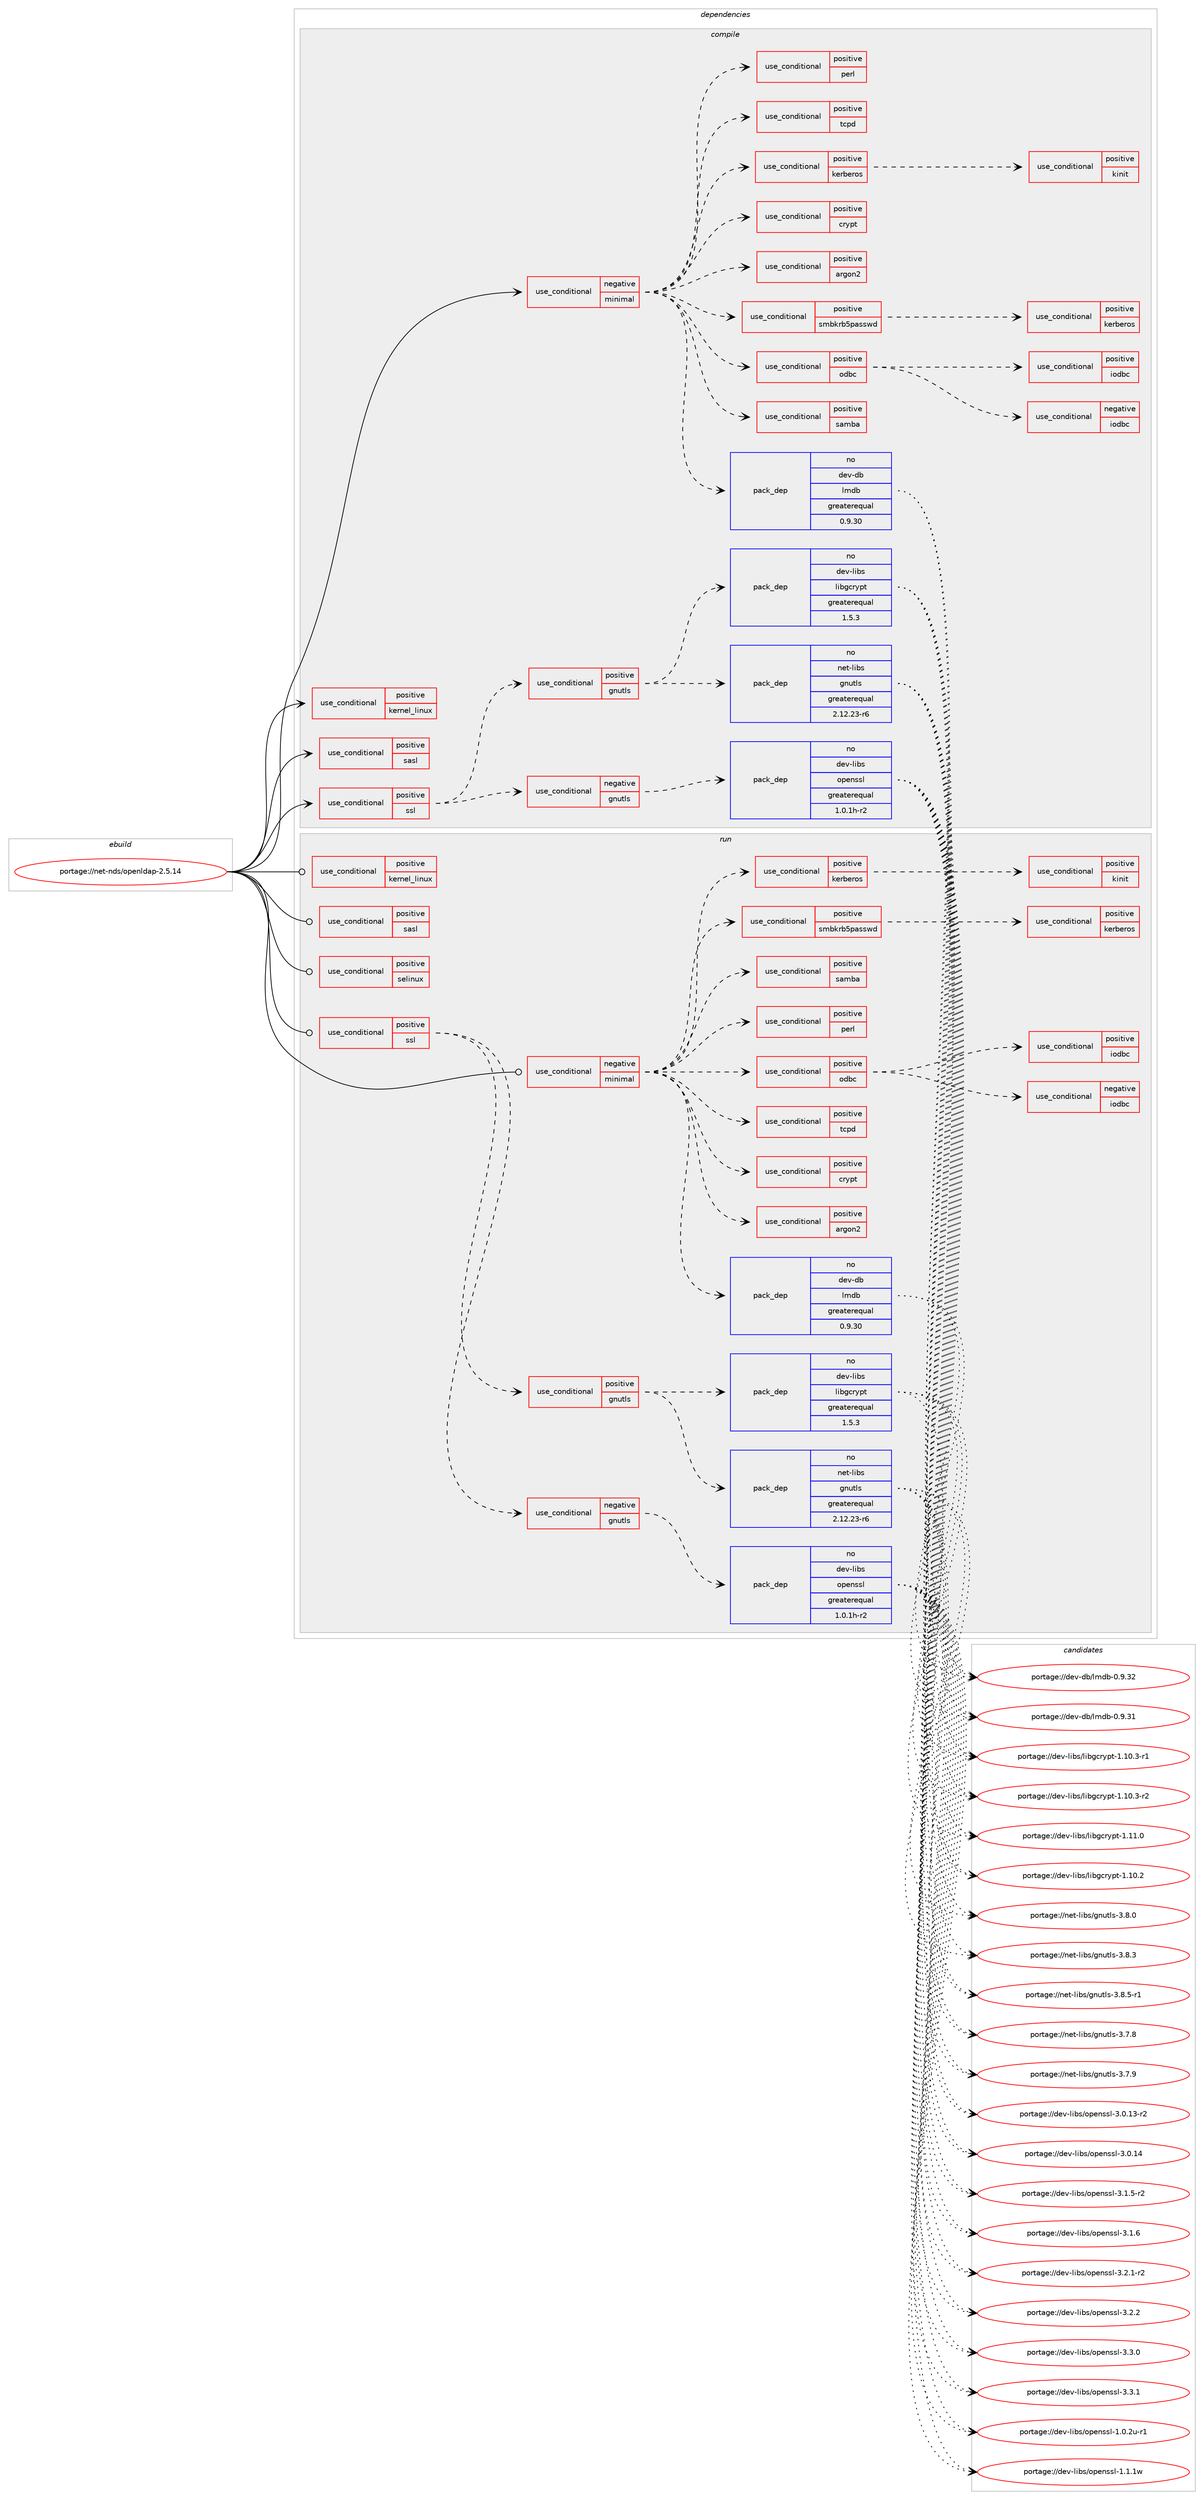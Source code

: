 digraph prolog {

# *************
# Graph options
# *************

newrank=true;
concentrate=true;
compound=true;
graph [rankdir=LR,fontname=Helvetica,fontsize=10,ranksep=1.5];#, ranksep=2.5, nodesep=0.2];
edge  [arrowhead=vee];
node  [fontname=Helvetica,fontsize=10];

# **********
# The ebuild
# **********

subgraph cluster_leftcol {
color=gray;
rank=same;
label=<<i>ebuild</i>>;
id [label="portage://net-nds/openldap-2.5.14", color=red, width=4, href="../net-nds/openldap-2.5.14.svg"];
}

# ****************
# The dependencies
# ****************

subgraph cluster_midcol {
color=gray;
label=<<i>dependencies</i>>;
subgraph cluster_compile {
fillcolor="#eeeeee";
style=filled;
label=<<i>compile</i>>;
subgraph cond97240 {
dependency191754 [label=<<TABLE BORDER="0" CELLBORDER="1" CELLSPACING="0" CELLPADDING="4"><TR><TD ROWSPAN="3" CELLPADDING="10">use_conditional</TD></TR><TR><TD>negative</TD></TR><TR><TD>minimal</TD></TR></TABLE>>, shape=none, color=red];
# *** BEGIN UNKNOWN DEPENDENCY TYPE (TODO) ***
# dependency191754 -> package_dependency(portage://net-nds/openldap-2.5.14,install,no,dev-libs,libltdl,none,[,,],[],[])
# *** END UNKNOWN DEPENDENCY TYPE (TODO) ***

# *** BEGIN UNKNOWN DEPENDENCY TYPE (TODO) ***
# dependency191754 -> package_dependency(portage://net-nds/openldap-2.5.14,install,no,sys-fs,e2fsprogs,none,[,,],[],[])
# *** END UNKNOWN DEPENDENCY TYPE (TODO) ***

subgraph pack91838 {
dependency191755 [label=<<TABLE BORDER="0" CELLBORDER="1" CELLSPACING="0" CELLPADDING="4" WIDTH="220"><TR><TD ROWSPAN="6" CELLPADDING="30">pack_dep</TD></TR><TR><TD WIDTH="110">no</TD></TR><TR><TD>dev-db</TD></TR><TR><TD>lmdb</TD></TR><TR><TD>greaterequal</TD></TR><TR><TD>0.9.30</TD></TR></TABLE>>, shape=none, color=blue];
}
dependency191754:e -> dependency191755:w [weight=20,style="dashed",arrowhead="vee"];
subgraph cond97241 {
dependency191756 [label=<<TABLE BORDER="0" CELLBORDER="1" CELLSPACING="0" CELLPADDING="4"><TR><TD ROWSPAN="3" CELLPADDING="10">use_conditional</TD></TR><TR><TD>positive</TD></TR><TR><TD>argon2</TD></TR></TABLE>>, shape=none, color=red];
# *** BEGIN UNKNOWN DEPENDENCY TYPE (TODO) ***
# dependency191756 -> package_dependency(portage://net-nds/openldap-2.5.14,install,no,app-crypt,argon2,none,[,,],any_same_slot,[])
# *** END UNKNOWN DEPENDENCY TYPE (TODO) ***

}
dependency191754:e -> dependency191756:w [weight=20,style="dashed",arrowhead="vee"];
subgraph cond97242 {
dependency191757 [label=<<TABLE BORDER="0" CELLBORDER="1" CELLSPACING="0" CELLPADDING="4"><TR><TD ROWSPAN="3" CELLPADDING="10">use_conditional</TD></TR><TR><TD>positive</TD></TR><TR><TD>crypt</TD></TR></TABLE>>, shape=none, color=red];
# *** BEGIN UNKNOWN DEPENDENCY TYPE (TODO) ***
# dependency191757 -> package_dependency(portage://net-nds/openldap-2.5.14,install,no,virtual,libcrypt,none,[,,],any_same_slot,[])
# *** END UNKNOWN DEPENDENCY TYPE (TODO) ***

}
dependency191754:e -> dependency191757:w [weight=20,style="dashed",arrowhead="vee"];
subgraph cond97243 {
dependency191758 [label=<<TABLE BORDER="0" CELLBORDER="1" CELLSPACING="0" CELLPADDING="4"><TR><TD ROWSPAN="3" CELLPADDING="10">use_conditional</TD></TR><TR><TD>positive</TD></TR><TR><TD>tcpd</TD></TR></TABLE>>, shape=none, color=red];
# *** BEGIN UNKNOWN DEPENDENCY TYPE (TODO) ***
# dependency191758 -> package_dependency(portage://net-nds/openldap-2.5.14,install,no,sys-apps,tcp-wrappers,none,[,,],[],[])
# *** END UNKNOWN DEPENDENCY TYPE (TODO) ***

}
dependency191754:e -> dependency191758:w [weight=20,style="dashed",arrowhead="vee"];
subgraph cond97244 {
dependency191759 [label=<<TABLE BORDER="0" CELLBORDER="1" CELLSPACING="0" CELLPADDING="4"><TR><TD ROWSPAN="3" CELLPADDING="10">use_conditional</TD></TR><TR><TD>positive</TD></TR><TR><TD>odbc</TD></TR></TABLE>>, shape=none, color=red];
subgraph cond97245 {
dependency191760 [label=<<TABLE BORDER="0" CELLBORDER="1" CELLSPACING="0" CELLPADDING="4"><TR><TD ROWSPAN="3" CELLPADDING="10">use_conditional</TD></TR><TR><TD>negative</TD></TR><TR><TD>iodbc</TD></TR></TABLE>>, shape=none, color=red];
# *** BEGIN UNKNOWN DEPENDENCY TYPE (TODO) ***
# dependency191760 -> package_dependency(portage://net-nds/openldap-2.5.14,install,no,dev-db,unixODBC,none,[,,],[],[])
# *** END UNKNOWN DEPENDENCY TYPE (TODO) ***

}
dependency191759:e -> dependency191760:w [weight=20,style="dashed",arrowhead="vee"];
subgraph cond97246 {
dependency191761 [label=<<TABLE BORDER="0" CELLBORDER="1" CELLSPACING="0" CELLPADDING="4"><TR><TD ROWSPAN="3" CELLPADDING="10">use_conditional</TD></TR><TR><TD>positive</TD></TR><TR><TD>iodbc</TD></TR></TABLE>>, shape=none, color=red];
# *** BEGIN UNKNOWN DEPENDENCY TYPE (TODO) ***
# dependency191761 -> package_dependency(portage://net-nds/openldap-2.5.14,install,no,dev-db,libiodbc,none,[,,],[],[])
# *** END UNKNOWN DEPENDENCY TYPE (TODO) ***

}
dependency191759:e -> dependency191761:w [weight=20,style="dashed",arrowhead="vee"];
}
dependency191754:e -> dependency191759:w [weight=20,style="dashed",arrowhead="vee"];
subgraph cond97247 {
dependency191762 [label=<<TABLE BORDER="0" CELLBORDER="1" CELLSPACING="0" CELLPADDING="4"><TR><TD ROWSPAN="3" CELLPADDING="10">use_conditional</TD></TR><TR><TD>positive</TD></TR><TR><TD>perl</TD></TR></TABLE>>, shape=none, color=red];
# *** BEGIN UNKNOWN DEPENDENCY TYPE (TODO) ***
# dependency191762 -> package_dependency(portage://net-nds/openldap-2.5.14,install,no,dev-lang,perl,none,[,,],any_same_slot,[use(disable(build),negative)])
# *** END UNKNOWN DEPENDENCY TYPE (TODO) ***

}
dependency191754:e -> dependency191762:w [weight=20,style="dashed",arrowhead="vee"];
subgraph cond97248 {
dependency191763 [label=<<TABLE BORDER="0" CELLBORDER="1" CELLSPACING="0" CELLPADDING="4"><TR><TD ROWSPAN="3" CELLPADDING="10">use_conditional</TD></TR><TR><TD>positive</TD></TR><TR><TD>samba</TD></TR></TABLE>>, shape=none, color=red];
# *** BEGIN UNKNOWN DEPENDENCY TYPE (TODO) ***
# dependency191763 -> package_dependency(portage://net-nds/openldap-2.5.14,install,no,dev-libs,openssl,none,[,,],[slot(0),equal],[])
# *** END UNKNOWN DEPENDENCY TYPE (TODO) ***

}
dependency191754:e -> dependency191763:w [weight=20,style="dashed",arrowhead="vee"];
subgraph cond97249 {
dependency191764 [label=<<TABLE BORDER="0" CELLBORDER="1" CELLSPACING="0" CELLPADDING="4"><TR><TD ROWSPAN="3" CELLPADDING="10">use_conditional</TD></TR><TR><TD>positive</TD></TR><TR><TD>smbkrb5passwd</TD></TR></TABLE>>, shape=none, color=red];
# *** BEGIN UNKNOWN DEPENDENCY TYPE (TODO) ***
# dependency191764 -> package_dependency(portage://net-nds/openldap-2.5.14,install,no,dev-libs,openssl,none,[,,],[slot(0),equal],[])
# *** END UNKNOWN DEPENDENCY TYPE (TODO) ***

subgraph cond97250 {
dependency191765 [label=<<TABLE BORDER="0" CELLBORDER="1" CELLSPACING="0" CELLPADDING="4"><TR><TD ROWSPAN="3" CELLPADDING="10">use_conditional</TD></TR><TR><TD>positive</TD></TR><TR><TD>kerberos</TD></TR></TABLE>>, shape=none, color=red];
# *** BEGIN UNKNOWN DEPENDENCY TYPE (TODO) ***
# dependency191765 -> package_dependency(portage://net-nds/openldap-2.5.14,install,no,app-crypt,heimdal,none,[,,],[],[])
# *** END UNKNOWN DEPENDENCY TYPE (TODO) ***

}
dependency191764:e -> dependency191765:w [weight=20,style="dashed",arrowhead="vee"];
}
dependency191754:e -> dependency191764:w [weight=20,style="dashed",arrowhead="vee"];
subgraph cond97251 {
dependency191766 [label=<<TABLE BORDER="0" CELLBORDER="1" CELLSPACING="0" CELLPADDING="4"><TR><TD ROWSPAN="3" CELLPADDING="10">use_conditional</TD></TR><TR><TD>positive</TD></TR><TR><TD>kerberos</TD></TR></TABLE>>, shape=none, color=red];
# *** BEGIN UNKNOWN DEPENDENCY TYPE (TODO) ***
# dependency191766 -> package_dependency(portage://net-nds/openldap-2.5.14,install,no,virtual,krb5,none,[,,],[],[])
# *** END UNKNOWN DEPENDENCY TYPE (TODO) ***

subgraph cond97252 {
dependency191767 [label=<<TABLE BORDER="0" CELLBORDER="1" CELLSPACING="0" CELLPADDING="4"><TR><TD ROWSPAN="3" CELLPADDING="10">use_conditional</TD></TR><TR><TD>positive</TD></TR><TR><TD>kinit</TD></TR></TABLE>>, shape=none, color=red];
# *** BEGIN UNKNOWN DEPENDENCY TYPE (TODO) ***
# dependency191767 -> package_dependency(portage://net-nds/openldap-2.5.14,install,weak,app-crypt,heimdal,none,[,,],[],[])
# *** END UNKNOWN DEPENDENCY TYPE (TODO) ***

}
dependency191766:e -> dependency191767:w [weight=20,style="dashed",arrowhead="vee"];
}
dependency191754:e -> dependency191766:w [weight=20,style="dashed",arrowhead="vee"];
}
id:e -> dependency191754:w [weight=20,style="solid",arrowhead="vee"];
subgraph cond97253 {
dependency191768 [label=<<TABLE BORDER="0" CELLBORDER="1" CELLSPACING="0" CELLPADDING="4"><TR><TD ROWSPAN="3" CELLPADDING="10">use_conditional</TD></TR><TR><TD>positive</TD></TR><TR><TD>kernel_linux</TD></TR></TABLE>>, shape=none, color=red];
# *** BEGIN UNKNOWN DEPENDENCY TYPE (TODO) ***
# dependency191768 -> package_dependency(portage://net-nds/openldap-2.5.14,install,no,sys-apps,util-linux,none,[,,],[],[])
# *** END UNKNOWN DEPENDENCY TYPE (TODO) ***

}
id:e -> dependency191768:w [weight=20,style="solid",arrowhead="vee"];
subgraph cond97254 {
dependency191769 [label=<<TABLE BORDER="0" CELLBORDER="1" CELLSPACING="0" CELLPADDING="4"><TR><TD ROWSPAN="3" CELLPADDING="10">use_conditional</TD></TR><TR><TD>positive</TD></TR><TR><TD>sasl</TD></TR></TABLE>>, shape=none, color=red];
# *** BEGIN UNKNOWN DEPENDENCY TYPE (TODO) ***
# dependency191769 -> package_dependency(portage://net-nds/openldap-2.5.14,install,no,dev-libs,cyrus-sasl,none,[,,],any_same_slot,[])
# *** END UNKNOWN DEPENDENCY TYPE (TODO) ***

}
id:e -> dependency191769:w [weight=20,style="solid",arrowhead="vee"];
subgraph cond97255 {
dependency191770 [label=<<TABLE BORDER="0" CELLBORDER="1" CELLSPACING="0" CELLPADDING="4"><TR><TD ROWSPAN="3" CELLPADDING="10">use_conditional</TD></TR><TR><TD>positive</TD></TR><TR><TD>ssl</TD></TR></TABLE>>, shape=none, color=red];
subgraph cond97256 {
dependency191771 [label=<<TABLE BORDER="0" CELLBORDER="1" CELLSPACING="0" CELLPADDING="4"><TR><TD ROWSPAN="3" CELLPADDING="10">use_conditional</TD></TR><TR><TD>negative</TD></TR><TR><TD>gnutls</TD></TR></TABLE>>, shape=none, color=red];
subgraph pack91839 {
dependency191772 [label=<<TABLE BORDER="0" CELLBORDER="1" CELLSPACING="0" CELLPADDING="4" WIDTH="220"><TR><TD ROWSPAN="6" CELLPADDING="30">pack_dep</TD></TR><TR><TD WIDTH="110">no</TD></TR><TR><TD>dev-libs</TD></TR><TR><TD>openssl</TD></TR><TR><TD>greaterequal</TD></TR><TR><TD>1.0.1h-r2</TD></TR></TABLE>>, shape=none, color=blue];
}
dependency191771:e -> dependency191772:w [weight=20,style="dashed",arrowhead="vee"];
}
dependency191770:e -> dependency191771:w [weight=20,style="dashed",arrowhead="vee"];
subgraph cond97257 {
dependency191773 [label=<<TABLE BORDER="0" CELLBORDER="1" CELLSPACING="0" CELLPADDING="4"><TR><TD ROWSPAN="3" CELLPADDING="10">use_conditional</TD></TR><TR><TD>positive</TD></TR><TR><TD>gnutls</TD></TR></TABLE>>, shape=none, color=red];
subgraph pack91840 {
dependency191774 [label=<<TABLE BORDER="0" CELLBORDER="1" CELLSPACING="0" CELLPADDING="4" WIDTH="220"><TR><TD ROWSPAN="6" CELLPADDING="30">pack_dep</TD></TR><TR><TD WIDTH="110">no</TD></TR><TR><TD>net-libs</TD></TR><TR><TD>gnutls</TD></TR><TR><TD>greaterequal</TD></TR><TR><TD>2.12.23-r6</TD></TR></TABLE>>, shape=none, color=blue];
}
dependency191773:e -> dependency191774:w [weight=20,style="dashed",arrowhead="vee"];
subgraph pack91841 {
dependency191775 [label=<<TABLE BORDER="0" CELLBORDER="1" CELLSPACING="0" CELLPADDING="4" WIDTH="220"><TR><TD ROWSPAN="6" CELLPADDING="30">pack_dep</TD></TR><TR><TD WIDTH="110">no</TD></TR><TR><TD>dev-libs</TD></TR><TR><TD>libgcrypt</TD></TR><TR><TD>greaterequal</TD></TR><TR><TD>1.5.3</TD></TR></TABLE>>, shape=none, color=blue];
}
dependency191773:e -> dependency191775:w [weight=20,style="dashed",arrowhead="vee"];
}
dependency191770:e -> dependency191773:w [weight=20,style="dashed",arrowhead="vee"];
}
id:e -> dependency191770:w [weight=20,style="solid",arrowhead="vee"];
# *** BEGIN UNKNOWN DEPENDENCY TYPE (TODO) ***
# id -> package_dependency(portage://net-nds/openldap-2.5.14,install,no,sys-apps,groff,none,[,,],[],[])
# *** END UNKNOWN DEPENDENCY TYPE (TODO) ***

}
subgraph cluster_compileandrun {
fillcolor="#eeeeee";
style=filled;
label=<<i>compile and run</i>>;
}
subgraph cluster_run {
fillcolor="#eeeeee";
style=filled;
label=<<i>run</i>>;
subgraph cond97258 {
dependency191776 [label=<<TABLE BORDER="0" CELLBORDER="1" CELLSPACING="0" CELLPADDING="4"><TR><TD ROWSPAN="3" CELLPADDING="10">use_conditional</TD></TR><TR><TD>negative</TD></TR><TR><TD>minimal</TD></TR></TABLE>>, shape=none, color=red];
# *** BEGIN UNKNOWN DEPENDENCY TYPE (TODO) ***
# dependency191776 -> package_dependency(portage://net-nds/openldap-2.5.14,run,no,dev-libs,libltdl,none,[,,],[],[])
# *** END UNKNOWN DEPENDENCY TYPE (TODO) ***

# *** BEGIN UNKNOWN DEPENDENCY TYPE (TODO) ***
# dependency191776 -> package_dependency(portage://net-nds/openldap-2.5.14,run,no,sys-fs,e2fsprogs,none,[,,],[],[])
# *** END UNKNOWN DEPENDENCY TYPE (TODO) ***

subgraph pack91842 {
dependency191777 [label=<<TABLE BORDER="0" CELLBORDER="1" CELLSPACING="0" CELLPADDING="4" WIDTH="220"><TR><TD ROWSPAN="6" CELLPADDING="30">pack_dep</TD></TR><TR><TD WIDTH="110">no</TD></TR><TR><TD>dev-db</TD></TR><TR><TD>lmdb</TD></TR><TR><TD>greaterequal</TD></TR><TR><TD>0.9.30</TD></TR></TABLE>>, shape=none, color=blue];
}
dependency191776:e -> dependency191777:w [weight=20,style="dashed",arrowhead="vee"];
subgraph cond97259 {
dependency191778 [label=<<TABLE BORDER="0" CELLBORDER="1" CELLSPACING="0" CELLPADDING="4"><TR><TD ROWSPAN="3" CELLPADDING="10">use_conditional</TD></TR><TR><TD>positive</TD></TR><TR><TD>argon2</TD></TR></TABLE>>, shape=none, color=red];
# *** BEGIN UNKNOWN DEPENDENCY TYPE (TODO) ***
# dependency191778 -> package_dependency(portage://net-nds/openldap-2.5.14,run,no,app-crypt,argon2,none,[,,],any_same_slot,[])
# *** END UNKNOWN DEPENDENCY TYPE (TODO) ***

}
dependency191776:e -> dependency191778:w [weight=20,style="dashed",arrowhead="vee"];
subgraph cond97260 {
dependency191779 [label=<<TABLE BORDER="0" CELLBORDER="1" CELLSPACING="0" CELLPADDING="4"><TR><TD ROWSPAN="3" CELLPADDING="10">use_conditional</TD></TR><TR><TD>positive</TD></TR><TR><TD>crypt</TD></TR></TABLE>>, shape=none, color=red];
# *** BEGIN UNKNOWN DEPENDENCY TYPE (TODO) ***
# dependency191779 -> package_dependency(portage://net-nds/openldap-2.5.14,run,no,virtual,libcrypt,none,[,,],any_same_slot,[])
# *** END UNKNOWN DEPENDENCY TYPE (TODO) ***

}
dependency191776:e -> dependency191779:w [weight=20,style="dashed",arrowhead="vee"];
subgraph cond97261 {
dependency191780 [label=<<TABLE BORDER="0" CELLBORDER="1" CELLSPACING="0" CELLPADDING="4"><TR><TD ROWSPAN="3" CELLPADDING="10">use_conditional</TD></TR><TR><TD>positive</TD></TR><TR><TD>tcpd</TD></TR></TABLE>>, shape=none, color=red];
# *** BEGIN UNKNOWN DEPENDENCY TYPE (TODO) ***
# dependency191780 -> package_dependency(portage://net-nds/openldap-2.5.14,run,no,sys-apps,tcp-wrappers,none,[,,],[],[])
# *** END UNKNOWN DEPENDENCY TYPE (TODO) ***

}
dependency191776:e -> dependency191780:w [weight=20,style="dashed",arrowhead="vee"];
subgraph cond97262 {
dependency191781 [label=<<TABLE BORDER="0" CELLBORDER="1" CELLSPACING="0" CELLPADDING="4"><TR><TD ROWSPAN="3" CELLPADDING="10">use_conditional</TD></TR><TR><TD>positive</TD></TR><TR><TD>odbc</TD></TR></TABLE>>, shape=none, color=red];
subgraph cond97263 {
dependency191782 [label=<<TABLE BORDER="0" CELLBORDER="1" CELLSPACING="0" CELLPADDING="4"><TR><TD ROWSPAN="3" CELLPADDING="10">use_conditional</TD></TR><TR><TD>negative</TD></TR><TR><TD>iodbc</TD></TR></TABLE>>, shape=none, color=red];
# *** BEGIN UNKNOWN DEPENDENCY TYPE (TODO) ***
# dependency191782 -> package_dependency(portage://net-nds/openldap-2.5.14,run,no,dev-db,unixODBC,none,[,,],[],[])
# *** END UNKNOWN DEPENDENCY TYPE (TODO) ***

}
dependency191781:e -> dependency191782:w [weight=20,style="dashed",arrowhead="vee"];
subgraph cond97264 {
dependency191783 [label=<<TABLE BORDER="0" CELLBORDER="1" CELLSPACING="0" CELLPADDING="4"><TR><TD ROWSPAN="3" CELLPADDING="10">use_conditional</TD></TR><TR><TD>positive</TD></TR><TR><TD>iodbc</TD></TR></TABLE>>, shape=none, color=red];
# *** BEGIN UNKNOWN DEPENDENCY TYPE (TODO) ***
# dependency191783 -> package_dependency(portage://net-nds/openldap-2.5.14,run,no,dev-db,libiodbc,none,[,,],[],[])
# *** END UNKNOWN DEPENDENCY TYPE (TODO) ***

}
dependency191781:e -> dependency191783:w [weight=20,style="dashed",arrowhead="vee"];
}
dependency191776:e -> dependency191781:w [weight=20,style="dashed",arrowhead="vee"];
subgraph cond97265 {
dependency191784 [label=<<TABLE BORDER="0" CELLBORDER="1" CELLSPACING="0" CELLPADDING="4"><TR><TD ROWSPAN="3" CELLPADDING="10">use_conditional</TD></TR><TR><TD>positive</TD></TR><TR><TD>perl</TD></TR></TABLE>>, shape=none, color=red];
# *** BEGIN UNKNOWN DEPENDENCY TYPE (TODO) ***
# dependency191784 -> package_dependency(portage://net-nds/openldap-2.5.14,run,no,dev-lang,perl,none,[,,],any_same_slot,[use(disable(build),negative)])
# *** END UNKNOWN DEPENDENCY TYPE (TODO) ***

}
dependency191776:e -> dependency191784:w [weight=20,style="dashed",arrowhead="vee"];
subgraph cond97266 {
dependency191785 [label=<<TABLE BORDER="0" CELLBORDER="1" CELLSPACING="0" CELLPADDING="4"><TR><TD ROWSPAN="3" CELLPADDING="10">use_conditional</TD></TR><TR><TD>positive</TD></TR><TR><TD>samba</TD></TR></TABLE>>, shape=none, color=red];
# *** BEGIN UNKNOWN DEPENDENCY TYPE (TODO) ***
# dependency191785 -> package_dependency(portage://net-nds/openldap-2.5.14,run,no,dev-libs,openssl,none,[,,],[slot(0),equal],[])
# *** END UNKNOWN DEPENDENCY TYPE (TODO) ***

}
dependency191776:e -> dependency191785:w [weight=20,style="dashed",arrowhead="vee"];
subgraph cond97267 {
dependency191786 [label=<<TABLE BORDER="0" CELLBORDER="1" CELLSPACING="0" CELLPADDING="4"><TR><TD ROWSPAN="3" CELLPADDING="10">use_conditional</TD></TR><TR><TD>positive</TD></TR><TR><TD>smbkrb5passwd</TD></TR></TABLE>>, shape=none, color=red];
# *** BEGIN UNKNOWN DEPENDENCY TYPE (TODO) ***
# dependency191786 -> package_dependency(portage://net-nds/openldap-2.5.14,run,no,dev-libs,openssl,none,[,,],[slot(0),equal],[])
# *** END UNKNOWN DEPENDENCY TYPE (TODO) ***

subgraph cond97268 {
dependency191787 [label=<<TABLE BORDER="0" CELLBORDER="1" CELLSPACING="0" CELLPADDING="4"><TR><TD ROWSPAN="3" CELLPADDING="10">use_conditional</TD></TR><TR><TD>positive</TD></TR><TR><TD>kerberos</TD></TR></TABLE>>, shape=none, color=red];
# *** BEGIN UNKNOWN DEPENDENCY TYPE (TODO) ***
# dependency191787 -> package_dependency(portage://net-nds/openldap-2.5.14,run,no,app-crypt,heimdal,none,[,,],[],[])
# *** END UNKNOWN DEPENDENCY TYPE (TODO) ***

}
dependency191786:e -> dependency191787:w [weight=20,style="dashed",arrowhead="vee"];
}
dependency191776:e -> dependency191786:w [weight=20,style="dashed",arrowhead="vee"];
subgraph cond97269 {
dependency191788 [label=<<TABLE BORDER="0" CELLBORDER="1" CELLSPACING="0" CELLPADDING="4"><TR><TD ROWSPAN="3" CELLPADDING="10">use_conditional</TD></TR><TR><TD>positive</TD></TR><TR><TD>kerberos</TD></TR></TABLE>>, shape=none, color=red];
# *** BEGIN UNKNOWN DEPENDENCY TYPE (TODO) ***
# dependency191788 -> package_dependency(portage://net-nds/openldap-2.5.14,run,no,virtual,krb5,none,[,,],[],[])
# *** END UNKNOWN DEPENDENCY TYPE (TODO) ***

subgraph cond97270 {
dependency191789 [label=<<TABLE BORDER="0" CELLBORDER="1" CELLSPACING="0" CELLPADDING="4"><TR><TD ROWSPAN="3" CELLPADDING="10">use_conditional</TD></TR><TR><TD>positive</TD></TR><TR><TD>kinit</TD></TR></TABLE>>, shape=none, color=red];
# *** BEGIN UNKNOWN DEPENDENCY TYPE (TODO) ***
# dependency191789 -> package_dependency(portage://net-nds/openldap-2.5.14,run,weak,app-crypt,heimdal,none,[,,],[],[])
# *** END UNKNOWN DEPENDENCY TYPE (TODO) ***

}
dependency191788:e -> dependency191789:w [weight=20,style="dashed",arrowhead="vee"];
}
dependency191776:e -> dependency191788:w [weight=20,style="dashed",arrowhead="vee"];
}
id:e -> dependency191776:w [weight=20,style="solid",arrowhead="odot"];
subgraph cond97271 {
dependency191790 [label=<<TABLE BORDER="0" CELLBORDER="1" CELLSPACING="0" CELLPADDING="4"><TR><TD ROWSPAN="3" CELLPADDING="10">use_conditional</TD></TR><TR><TD>positive</TD></TR><TR><TD>kernel_linux</TD></TR></TABLE>>, shape=none, color=red];
# *** BEGIN UNKNOWN DEPENDENCY TYPE (TODO) ***
# dependency191790 -> package_dependency(portage://net-nds/openldap-2.5.14,run,no,sys-apps,util-linux,none,[,,],[],[])
# *** END UNKNOWN DEPENDENCY TYPE (TODO) ***

}
id:e -> dependency191790:w [weight=20,style="solid",arrowhead="odot"];
subgraph cond97272 {
dependency191791 [label=<<TABLE BORDER="0" CELLBORDER="1" CELLSPACING="0" CELLPADDING="4"><TR><TD ROWSPAN="3" CELLPADDING="10">use_conditional</TD></TR><TR><TD>positive</TD></TR><TR><TD>sasl</TD></TR></TABLE>>, shape=none, color=red];
# *** BEGIN UNKNOWN DEPENDENCY TYPE (TODO) ***
# dependency191791 -> package_dependency(portage://net-nds/openldap-2.5.14,run,no,dev-libs,cyrus-sasl,none,[,,],any_same_slot,[])
# *** END UNKNOWN DEPENDENCY TYPE (TODO) ***

}
id:e -> dependency191791:w [weight=20,style="solid",arrowhead="odot"];
subgraph cond97273 {
dependency191792 [label=<<TABLE BORDER="0" CELLBORDER="1" CELLSPACING="0" CELLPADDING="4"><TR><TD ROWSPAN="3" CELLPADDING="10">use_conditional</TD></TR><TR><TD>positive</TD></TR><TR><TD>selinux</TD></TR></TABLE>>, shape=none, color=red];
# *** BEGIN UNKNOWN DEPENDENCY TYPE (TODO) ***
# dependency191792 -> package_dependency(portage://net-nds/openldap-2.5.14,run,no,sec-policy,selinux-ldap,none,[,,],[],[])
# *** END UNKNOWN DEPENDENCY TYPE (TODO) ***

}
id:e -> dependency191792:w [weight=20,style="solid",arrowhead="odot"];
subgraph cond97274 {
dependency191793 [label=<<TABLE BORDER="0" CELLBORDER="1" CELLSPACING="0" CELLPADDING="4"><TR><TD ROWSPAN="3" CELLPADDING="10">use_conditional</TD></TR><TR><TD>positive</TD></TR><TR><TD>ssl</TD></TR></TABLE>>, shape=none, color=red];
subgraph cond97275 {
dependency191794 [label=<<TABLE BORDER="0" CELLBORDER="1" CELLSPACING="0" CELLPADDING="4"><TR><TD ROWSPAN="3" CELLPADDING="10">use_conditional</TD></TR><TR><TD>negative</TD></TR><TR><TD>gnutls</TD></TR></TABLE>>, shape=none, color=red];
subgraph pack91843 {
dependency191795 [label=<<TABLE BORDER="0" CELLBORDER="1" CELLSPACING="0" CELLPADDING="4" WIDTH="220"><TR><TD ROWSPAN="6" CELLPADDING="30">pack_dep</TD></TR><TR><TD WIDTH="110">no</TD></TR><TR><TD>dev-libs</TD></TR><TR><TD>openssl</TD></TR><TR><TD>greaterequal</TD></TR><TR><TD>1.0.1h-r2</TD></TR></TABLE>>, shape=none, color=blue];
}
dependency191794:e -> dependency191795:w [weight=20,style="dashed",arrowhead="vee"];
}
dependency191793:e -> dependency191794:w [weight=20,style="dashed",arrowhead="vee"];
subgraph cond97276 {
dependency191796 [label=<<TABLE BORDER="0" CELLBORDER="1" CELLSPACING="0" CELLPADDING="4"><TR><TD ROWSPAN="3" CELLPADDING="10">use_conditional</TD></TR><TR><TD>positive</TD></TR><TR><TD>gnutls</TD></TR></TABLE>>, shape=none, color=red];
subgraph pack91844 {
dependency191797 [label=<<TABLE BORDER="0" CELLBORDER="1" CELLSPACING="0" CELLPADDING="4" WIDTH="220"><TR><TD ROWSPAN="6" CELLPADDING="30">pack_dep</TD></TR><TR><TD WIDTH="110">no</TD></TR><TR><TD>net-libs</TD></TR><TR><TD>gnutls</TD></TR><TR><TD>greaterequal</TD></TR><TR><TD>2.12.23-r6</TD></TR></TABLE>>, shape=none, color=blue];
}
dependency191796:e -> dependency191797:w [weight=20,style="dashed",arrowhead="vee"];
subgraph pack91845 {
dependency191798 [label=<<TABLE BORDER="0" CELLBORDER="1" CELLSPACING="0" CELLPADDING="4" WIDTH="220"><TR><TD ROWSPAN="6" CELLPADDING="30">pack_dep</TD></TR><TR><TD WIDTH="110">no</TD></TR><TR><TD>dev-libs</TD></TR><TR><TD>libgcrypt</TD></TR><TR><TD>greaterequal</TD></TR><TR><TD>1.5.3</TD></TR></TABLE>>, shape=none, color=blue];
}
dependency191796:e -> dependency191798:w [weight=20,style="dashed",arrowhead="vee"];
}
dependency191793:e -> dependency191796:w [weight=20,style="dashed",arrowhead="vee"];
}
id:e -> dependency191793:w [weight=20,style="solid",arrowhead="odot"];
# *** BEGIN UNKNOWN DEPENDENCY TYPE (TODO) ***
# id -> package_dependency(portage://net-nds/openldap-2.5.14,run,no,virtual,tmpfiles,none,[,,],[],[])
# *** END UNKNOWN DEPENDENCY TYPE (TODO) ***

}
}

# **************
# The candidates
# **************

subgraph cluster_choices {
rank=same;
color=gray;
label=<<i>candidates</i>>;

subgraph choice91838 {
color=black;
nodesep=1;
choice1001011184510098471081091009845484657465149 [label="portage://dev-db/lmdb-0.9.31", color=red, width=4,href="../dev-db/lmdb-0.9.31.svg"];
choice1001011184510098471081091009845484657465150 [label="portage://dev-db/lmdb-0.9.32", color=red, width=4,href="../dev-db/lmdb-0.9.32.svg"];
dependency191755:e -> choice1001011184510098471081091009845484657465149:w [style=dotted,weight="100"];
dependency191755:e -> choice1001011184510098471081091009845484657465150:w [style=dotted,weight="100"];
}
subgraph choice91839 {
color=black;
nodesep=1;
choice1001011184510810598115471111121011101151151084549464846501174511449 [label="portage://dev-libs/openssl-1.0.2u-r1", color=red, width=4,href="../dev-libs/openssl-1.0.2u-r1.svg"];
choice100101118451081059811547111112101110115115108454946494649119 [label="portage://dev-libs/openssl-1.1.1w", color=red, width=4,href="../dev-libs/openssl-1.1.1w.svg"];
choice100101118451081059811547111112101110115115108455146484649514511450 [label="portage://dev-libs/openssl-3.0.13-r2", color=red, width=4,href="../dev-libs/openssl-3.0.13-r2.svg"];
choice10010111845108105981154711111210111011511510845514648464952 [label="portage://dev-libs/openssl-3.0.14", color=red, width=4,href="../dev-libs/openssl-3.0.14.svg"];
choice1001011184510810598115471111121011101151151084551464946534511450 [label="portage://dev-libs/openssl-3.1.5-r2", color=red, width=4,href="../dev-libs/openssl-3.1.5-r2.svg"];
choice100101118451081059811547111112101110115115108455146494654 [label="portage://dev-libs/openssl-3.1.6", color=red, width=4,href="../dev-libs/openssl-3.1.6.svg"];
choice1001011184510810598115471111121011101151151084551465046494511450 [label="portage://dev-libs/openssl-3.2.1-r2", color=red, width=4,href="../dev-libs/openssl-3.2.1-r2.svg"];
choice100101118451081059811547111112101110115115108455146504650 [label="portage://dev-libs/openssl-3.2.2", color=red, width=4,href="../dev-libs/openssl-3.2.2.svg"];
choice100101118451081059811547111112101110115115108455146514648 [label="portage://dev-libs/openssl-3.3.0", color=red, width=4,href="../dev-libs/openssl-3.3.0.svg"];
choice100101118451081059811547111112101110115115108455146514649 [label="portage://dev-libs/openssl-3.3.1", color=red, width=4,href="../dev-libs/openssl-3.3.1.svg"];
dependency191772:e -> choice1001011184510810598115471111121011101151151084549464846501174511449:w [style=dotted,weight="100"];
dependency191772:e -> choice100101118451081059811547111112101110115115108454946494649119:w [style=dotted,weight="100"];
dependency191772:e -> choice100101118451081059811547111112101110115115108455146484649514511450:w [style=dotted,weight="100"];
dependency191772:e -> choice10010111845108105981154711111210111011511510845514648464952:w [style=dotted,weight="100"];
dependency191772:e -> choice1001011184510810598115471111121011101151151084551464946534511450:w [style=dotted,weight="100"];
dependency191772:e -> choice100101118451081059811547111112101110115115108455146494654:w [style=dotted,weight="100"];
dependency191772:e -> choice1001011184510810598115471111121011101151151084551465046494511450:w [style=dotted,weight="100"];
dependency191772:e -> choice100101118451081059811547111112101110115115108455146504650:w [style=dotted,weight="100"];
dependency191772:e -> choice100101118451081059811547111112101110115115108455146514648:w [style=dotted,weight="100"];
dependency191772:e -> choice100101118451081059811547111112101110115115108455146514649:w [style=dotted,weight="100"];
}
subgraph choice91840 {
color=black;
nodesep=1;
choice110101116451081059811547103110117116108115455146554656 [label="portage://net-libs/gnutls-3.7.8", color=red, width=4,href="../net-libs/gnutls-3.7.8.svg"];
choice110101116451081059811547103110117116108115455146554657 [label="portage://net-libs/gnutls-3.7.9", color=red, width=4,href="../net-libs/gnutls-3.7.9.svg"];
choice110101116451081059811547103110117116108115455146564648 [label="portage://net-libs/gnutls-3.8.0", color=red, width=4,href="../net-libs/gnutls-3.8.0.svg"];
choice110101116451081059811547103110117116108115455146564651 [label="portage://net-libs/gnutls-3.8.3", color=red, width=4,href="../net-libs/gnutls-3.8.3.svg"];
choice1101011164510810598115471031101171161081154551465646534511449 [label="portage://net-libs/gnutls-3.8.5-r1", color=red, width=4,href="../net-libs/gnutls-3.8.5-r1.svg"];
dependency191774:e -> choice110101116451081059811547103110117116108115455146554656:w [style=dotted,weight="100"];
dependency191774:e -> choice110101116451081059811547103110117116108115455146554657:w [style=dotted,weight="100"];
dependency191774:e -> choice110101116451081059811547103110117116108115455146564648:w [style=dotted,weight="100"];
dependency191774:e -> choice110101116451081059811547103110117116108115455146564651:w [style=dotted,weight="100"];
dependency191774:e -> choice1101011164510810598115471031101171161081154551465646534511449:w [style=dotted,weight="100"];
}
subgraph choice91841 {
color=black;
nodesep=1;
choice100101118451081059811547108105981039911412111211645494649484650 [label="portage://dev-libs/libgcrypt-1.10.2", color=red, width=4,href="../dev-libs/libgcrypt-1.10.2.svg"];
choice1001011184510810598115471081059810399114121112116454946494846514511449 [label="portage://dev-libs/libgcrypt-1.10.3-r1", color=red, width=4,href="../dev-libs/libgcrypt-1.10.3-r1.svg"];
choice1001011184510810598115471081059810399114121112116454946494846514511450 [label="portage://dev-libs/libgcrypt-1.10.3-r2", color=red, width=4,href="../dev-libs/libgcrypt-1.10.3-r2.svg"];
choice100101118451081059811547108105981039911412111211645494649494648 [label="portage://dev-libs/libgcrypt-1.11.0", color=red, width=4,href="../dev-libs/libgcrypt-1.11.0.svg"];
dependency191775:e -> choice100101118451081059811547108105981039911412111211645494649484650:w [style=dotted,weight="100"];
dependency191775:e -> choice1001011184510810598115471081059810399114121112116454946494846514511449:w [style=dotted,weight="100"];
dependency191775:e -> choice1001011184510810598115471081059810399114121112116454946494846514511450:w [style=dotted,weight="100"];
dependency191775:e -> choice100101118451081059811547108105981039911412111211645494649494648:w [style=dotted,weight="100"];
}
subgraph choice91842 {
color=black;
nodesep=1;
choice1001011184510098471081091009845484657465149 [label="portage://dev-db/lmdb-0.9.31", color=red, width=4,href="../dev-db/lmdb-0.9.31.svg"];
choice1001011184510098471081091009845484657465150 [label="portage://dev-db/lmdb-0.9.32", color=red, width=4,href="../dev-db/lmdb-0.9.32.svg"];
dependency191777:e -> choice1001011184510098471081091009845484657465149:w [style=dotted,weight="100"];
dependency191777:e -> choice1001011184510098471081091009845484657465150:w [style=dotted,weight="100"];
}
subgraph choice91843 {
color=black;
nodesep=1;
choice1001011184510810598115471111121011101151151084549464846501174511449 [label="portage://dev-libs/openssl-1.0.2u-r1", color=red, width=4,href="../dev-libs/openssl-1.0.2u-r1.svg"];
choice100101118451081059811547111112101110115115108454946494649119 [label="portage://dev-libs/openssl-1.1.1w", color=red, width=4,href="../dev-libs/openssl-1.1.1w.svg"];
choice100101118451081059811547111112101110115115108455146484649514511450 [label="portage://dev-libs/openssl-3.0.13-r2", color=red, width=4,href="../dev-libs/openssl-3.0.13-r2.svg"];
choice10010111845108105981154711111210111011511510845514648464952 [label="portage://dev-libs/openssl-3.0.14", color=red, width=4,href="../dev-libs/openssl-3.0.14.svg"];
choice1001011184510810598115471111121011101151151084551464946534511450 [label="portage://dev-libs/openssl-3.1.5-r2", color=red, width=4,href="../dev-libs/openssl-3.1.5-r2.svg"];
choice100101118451081059811547111112101110115115108455146494654 [label="portage://dev-libs/openssl-3.1.6", color=red, width=4,href="../dev-libs/openssl-3.1.6.svg"];
choice1001011184510810598115471111121011101151151084551465046494511450 [label="portage://dev-libs/openssl-3.2.1-r2", color=red, width=4,href="../dev-libs/openssl-3.2.1-r2.svg"];
choice100101118451081059811547111112101110115115108455146504650 [label="portage://dev-libs/openssl-3.2.2", color=red, width=4,href="../dev-libs/openssl-3.2.2.svg"];
choice100101118451081059811547111112101110115115108455146514648 [label="portage://dev-libs/openssl-3.3.0", color=red, width=4,href="../dev-libs/openssl-3.3.0.svg"];
choice100101118451081059811547111112101110115115108455146514649 [label="portage://dev-libs/openssl-3.3.1", color=red, width=4,href="../dev-libs/openssl-3.3.1.svg"];
dependency191795:e -> choice1001011184510810598115471111121011101151151084549464846501174511449:w [style=dotted,weight="100"];
dependency191795:e -> choice100101118451081059811547111112101110115115108454946494649119:w [style=dotted,weight="100"];
dependency191795:e -> choice100101118451081059811547111112101110115115108455146484649514511450:w [style=dotted,weight="100"];
dependency191795:e -> choice10010111845108105981154711111210111011511510845514648464952:w [style=dotted,weight="100"];
dependency191795:e -> choice1001011184510810598115471111121011101151151084551464946534511450:w [style=dotted,weight="100"];
dependency191795:e -> choice100101118451081059811547111112101110115115108455146494654:w [style=dotted,weight="100"];
dependency191795:e -> choice1001011184510810598115471111121011101151151084551465046494511450:w [style=dotted,weight="100"];
dependency191795:e -> choice100101118451081059811547111112101110115115108455146504650:w [style=dotted,weight="100"];
dependency191795:e -> choice100101118451081059811547111112101110115115108455146514648:w [style=dotted,weight="100"];
dependency191795:e -> choice100101118451081059811547111112101110115115108455146514649:w [style=dotted,weight="100"];
}
subgraph choice91844 {
color=black;
nodesep=1;
choice110101116451081059811547103110117116108115455146554656 [label="portage://net-libs/gnutls-3.7.8", color=red, width=4,href="../net-libs/gnutls-3.7.8.svg"];
choice110101116451081059811547103110117116108115455146554657 [label="portage://net-libs/gnutls-3.7.9", color=red, width=4,href="../net-libs/gnutls-3.7.9.svg"];
choice110101116451081059811547103110117116108115455146564648 [label="portage://net-libs/gnutls-3.8.0", color=red, width=4,href="../net-libs/gnutls-3.8.0.svg"];
choice110101116451081059811547103110117116108115455146564651 [label="portage://net-libs/gnutls-3.8.3", color=red, width=4,href="../net-libs/gnutls-3.8.3.svg"];
choice1101011164510810598115471031101171161081154551465646534511449 [label="portage://net-libs/gnutls-3.8.5-r1", color=red, width=4,href="../net-libs/gnutls-3.8.5-r1.svg"];
dependency191797:e -> choice110101116451081059811547103110117116108115455146554656:w [style=dotted,weight="100"];
dependency191797:e -> choice110101116451081059811547103110117116108115455146554657:w [style=dotted,weight="100"];
dependency191797:e -> choice110101116451081059811547103110117116108115455146564648:w [style=dotted,weight="100"];
dependency191797:e -> choice110101116451081059811547103110117116108115455146564651:w [style=dotted,weight="100"];
dependency191797:e -> choice1101011164510810598115471031101171161081154551465646534511449:w [style=dotted,weight="100"];
}
subgraph choice91845 {
color=black;
nodesep=1;
choice100101118451081059811547108105981039911412111211645494649484650 [label="portage://dev-libs/libgcrypt-1.10.2", color=red, width=4,href="../dev-libs/libgcrypt-1.10.2.svg"];
choice1001011184510810598115471081059810399114121112116454946494846514511449 [label="portage://dev-libs/libgcrypt-1.10.3-r1", color=red, width=4,href="../dev-libs/libgcrypt-1.10.3-r1.svg"];
choice1001011184510810598115471081059810399114121112116454946494846514511450 [label="portage://dev-libs/libgcrypt-1.10.3-r2", color=red, width=4,href="../dev-libs/libgcrypt-1.10.3-r2.svg"];
choice100101118451081059811547108105981039911412111211645494649494648 [label="portage://dev-libs/libgcrypt-1.11.0", color=red, width=4,href="../dev-libs/libgcrypt-1.11.0.svg"];
dependency191798:e -> choice100101118451081059811547108105981039911412111211645494649484650:w [style=dotted,weight="100"];
dependency191798:e -> choice1001011184510810598115471081059810399114121112116454946494846514511449:w [style=dotted,weight="100"];
dependency191798:e -> choice1001011184510810598115471081059810399114121112116454946494846514511450:w [style=dotted,weight="100"];
dependency191798:e -> choice100101118451081059811547108105981039911412111211645494649494648:w [style=dotted,weight="100"];
}
}

}
